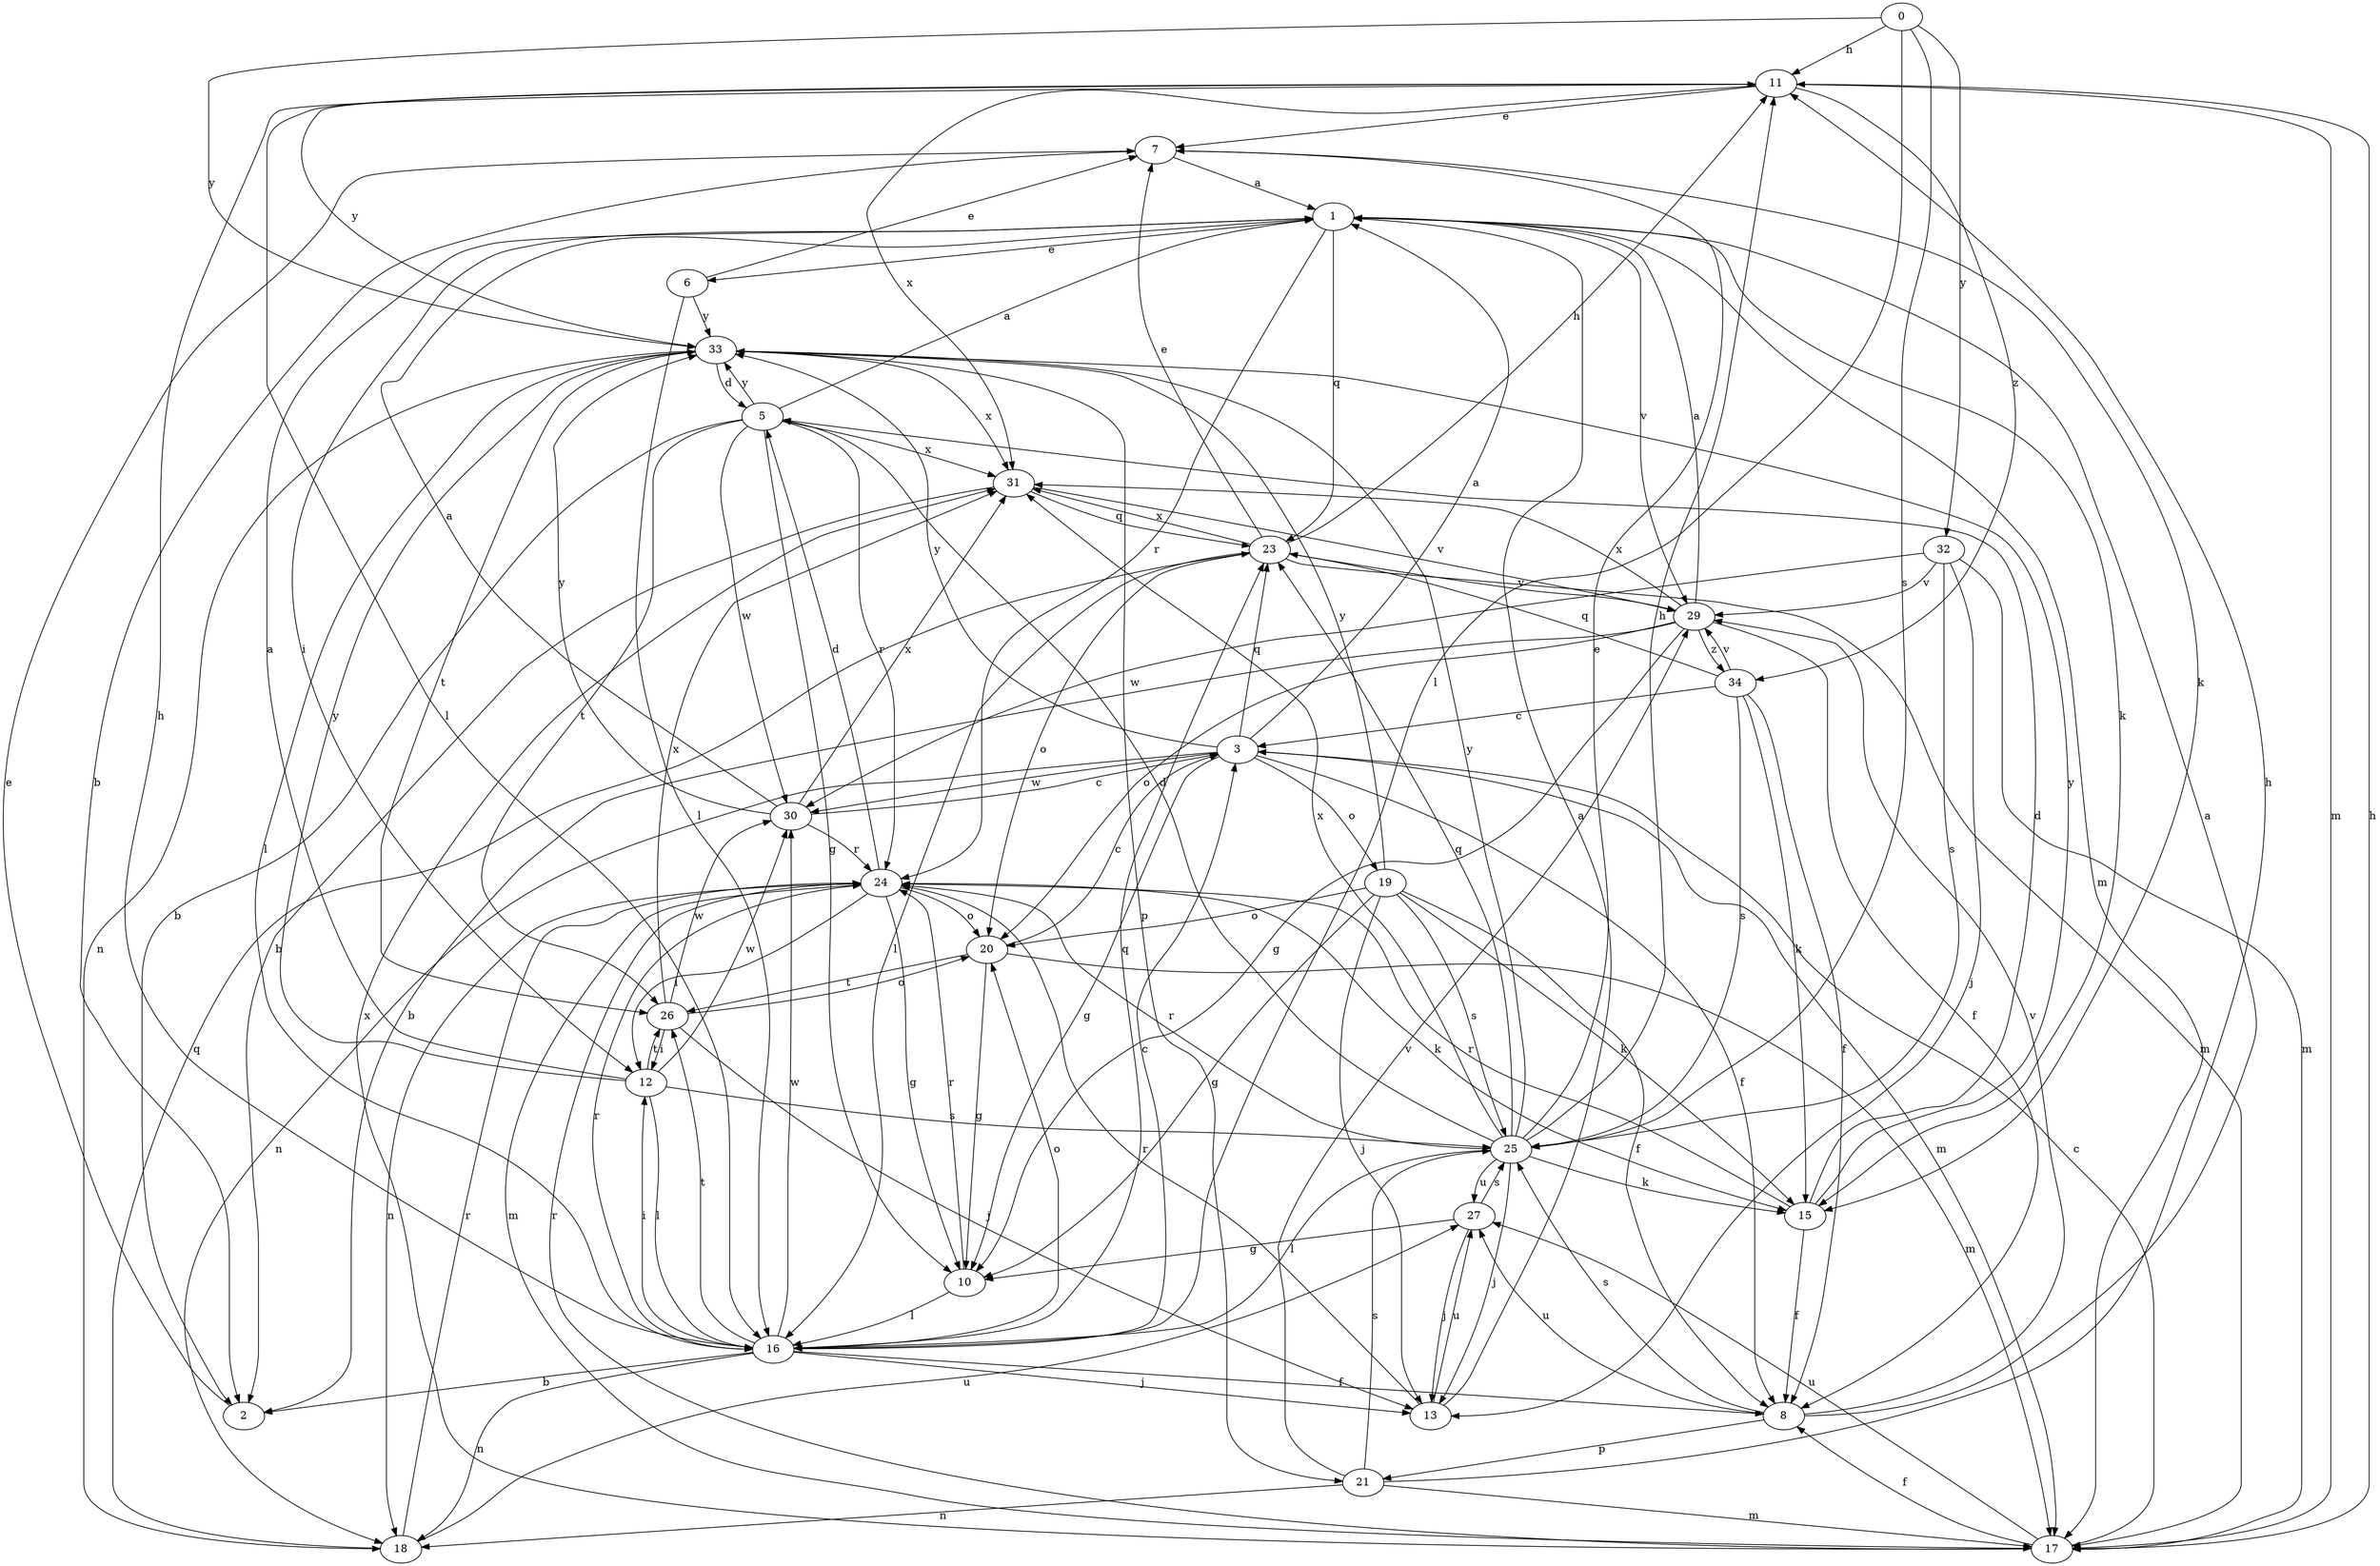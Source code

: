strict digraph  {
0;
1;
2;
3;
5;
6;
7;
8;
10;
11;
12;
13;
15;
16;
17;
18;
19;
20;
21;
23;
24;
25;
26;
27;
29;
30;
31;
32;
33;
34;
0 -> 11  [label=h];
0 -> 16  [label=l];
0 -> 25  [label=s];
0 -> 32  [label=y];
0 -> 33  [label=y];
1 -> 6  [label=e];
1 -> 12  [label=i];
1 -> 15  [label=k];
1 -> 17  [label=m];
1 -> 23  [label=q];
1 -> 24  [label=r];
1 -> 29  [label=v];
2 -> 7  [label=e];
3 -> 1  [label=a];
3 -> 8  [label=f];
3 -> 10  [label=g];
3 -> 17  [label=m];
3 -> 18  [label=n];
3 -> 19  [label=o];
3 -> 23  [label=q];
3 -> 30  [label=w];
3 -> 33  [label=y];
5 -> 1  [label=a];
5 -> 2  [label=b];
5 -> 10  [label=g];
5 -> 24  [label=r];
5 -> 26  [label=t];
5 -> 30  [label=w];
5 -> 31  [label=x];
5 -> 33  [label=y];
6 -> 7  [label=e];
6 -> 16  [label=l];
6 -> 33  [label=y];
7 -> 1  [label=a];
7 -> 2  [label=b];
7 -> 15  [label=k];
8 -> 1  [label=a];
8 -> 21  [label=p];
8 -> 25  [label=s];
8 -> 27  [label=u];
8 -> 29  [label=v];
10 -> 16  [label=l];
10 -> 24  [label=r];
11 -> 7  [label=e];
11 -> 16  [label=l];
11 -> 17  [label=m];
11 -> 31  [label=x];
11 -> 33  [label=y];
11 -> 34  [label=z];
12 -> 1  [label=a];
12 -> 16  [label=l];
12 -> 25  [label=s];
12 -> 26  [label=t];
12 -> 30  [label=w];
12 -> 33  [label=y];
13 -> 1  [label=a];
13 -> 24  [label=r];
13 -> 27  [label=u];
15 -> 5  [label=d];
15 -> 8  [label=f];
15 -> 24  [label=r];
15 -> 33  [label=y];
16 -> 2  [label=b];
16 -> 3  [label=c];
16 -> 8  [label=f];
16 -> 11  [label=h];
16 -> 12  [label=i];
16 -> 13  [label=j];
16 -> 18  [label=n];
16 -> 20  [label=o];
16 -> 23  [label=q];
16 -> 24  [label=r];
16 -> 26  [label=t];
16 -> 30  [label=w];
17 -> 3  [label=c];
17 -> 8  [label=f];
17 -> 11  [label=h];
17 -> 24  [label=r];
17 -> 27  [label=u];
17 -> 31  [label=x];
18 -> 23  [label=q];
18 -> 24  [label=r];
18 -> 27  [label=u];
19 -> 8  [label=f];
19 -> 10  [label=g];
19 -> 13  [label=j];
19 -> 15  [label=k];
19 -> 20  [label=o];
19 -> 25  [label=s];
19 -> 33  [label=y];
20 -> 3  [label=c];
20 -> 10  [label=g];
20 -> 17  [label=m];
20 -> 26  [label=t];
21 -> 11  [label=h];
21 -> 17  [label=m];
21 -> 18  [label=n];
21 -> 25  [label=s];
21 -> 29  [label=v];
23 -> 7  [label=e];
23 -> 11  [label=h];
23 -> 16  [label=l];
23 -> 17  [label=m];
23 -> 20  [label=o];
23 -> 29  [label=v];
23 -> 31  [label=x];
24 -> 5  [label=d];
24 -> 10  [label=g];
24 -> 12  [label=i];
24 -> 15  [label=k];
24 -> 17  [label=m];
24 -> 18  [label=n];
24 -> 20  [label=o];
25 -> 5  [label=d];
25 -> 7  [label=e];
25 -> 11  [label=h];
25 -> 13  [label=j];
25 -> 15  [label=k];
25 -> 16  [label=l];
25 -> 23  [label=q];
25 -> 24  [label=r];
25 -> 27  [label=u];
25 -> 31  [label=x];
25 -> 33  [label=y];
26 -> 12  [label=i];
26 -> 13  [label=j];
26 -> 20  [label=o];
26 -> 30  [label=w];
26 -> 31  [label=x];
27 -> 10  [label=g];
27 -> 13  [label=j];
27 -> 25  [label=s];
29 -> 1  [label=a];
29 -> 2  [label=b];
29 -> 8  [label=f];
29 -> 10  [label=g];
29 -> 20  [label=o];
29 -> 31  [label=x];
29 -> 34  [label=z];
30 -> 1  [label=a];
30 -> 3  [label=c];
30 -> 24  [label=r];
30 -> 31  [label=x];
30 -> 33  [label=y];
31 -> 2  [label=b];
31 -> 23  [label=q];
31 -> 29  [label=v];
32 -> 13  [label=j];
32 -> 17  [label=m];
32 -> 25  [label=s];
32 -> 29  [label=v];
32 -> 30  [label=w];
33 -> 5  [label=d];
33 -> 16  [label=l];
33 -> 18  [label=n];
33 -> 21  [label=p];
33 -> 26  [label=t];
33 -> 31  [label=x];
34 -> 3  [label=c];
34 -> 8  [label=f];
34 -> 15  [label=k];
34 -> 23  [label=q];
34 -> 25  [label=s];
34 -> 29  [label=v];
}
